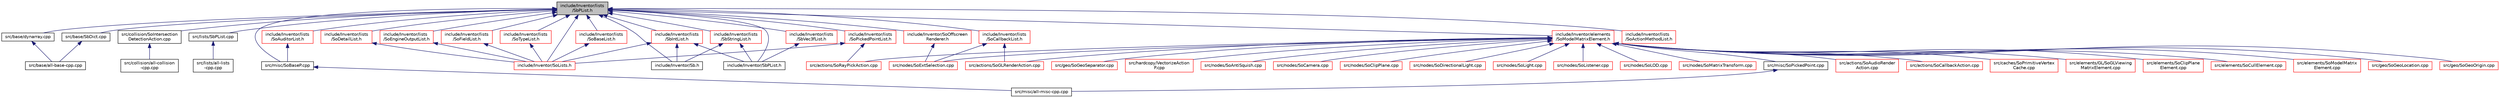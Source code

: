 digraph "include/Inventor/lists/SbPList.h"
{
 // LATEX_PDF_SIZE
  edge [fontname="Helvetica",fontsize="10",labelfontname="Helvetica",labelfontsize="10"];
  node [fontname="Helvetica",fontsize="10",shape=record];
  Node1 [label="include/Inventor/lists\l/SbPList.h",height=0.2,width=0.4,color="black", fillcolor="grey75", style="filled", fontcolor="black",tooltip=" "];
  Node1 -> Node2 [dir="back",color="midnightblue",fontsize="10",style="solid",fontname="Helvetica"];
  Node2 [label="src/base/dynarray.cpp",height=0.2,width=0.4,color="black", fillcolor="white", style="filled",URL="$dynarray_8cpp.html",tooltip=" "];
  Node2 -> Node3 [dir="back",color="midnightblue",fontsize="10",style="solid",fontname="Helvetica"];
  Node3 [label="src/base/all-base-cpp.cpp",height=0.2,width=0.4,color="black", fillcolor="white", style="filled",URL="$all-base-cpp_8cpp.html",tooltip=" "];
  Node1 -> Node4 [dir="back",color="midnightblue",fontsize="10",style="solid",fontname="Helvetica"];
  Node4 [label="src/base/SbDict.cpp",height=0.2,width=0.4,color="black", fillcolor="white", style="filled",URL="$SbDict_8cpp.html",tooltip=" "];
  Node4 -> Node3 [dir="back",color="midnightblue",fontsize="10",style="solid",fontname="Helvetica"];
  Node1 -> Node5 [dir="back",color="midnightblue",fontsize="10",style="solid",fontname="Helvetica"];
  Node5 [label="src/collision/SoIntersection\lDetectionAction.cpp",height=0.2,width=0.4,color="black", fillcolor="white", style="filled",URL="$SoIntersectionDetectionAction_8cpp.html",tooltip=" "];
  Node5 -> Node6 [dir="back",color="midnightblue",fontsize="10",style="solid",fontname="Helvetica"];
  Node6 [label="src/collision/all-collision\l-cpp.cpp",height=0.2,width=0.4,color="black", fillcolor="white", style="filled",URL="$all-collision-cpp_8cpp.html",tooltip=" "];
  Node1 -> Node7 [dir="back",color="midnightblue",fontsize="10",style="solid",fontname="Helvetica"];
  Node7 [label="src/lists/SbPList.cpp",height=0.2,width=0.4,color="black", fillcolor="white", style="filled",URL="$SbPList_8cpp.html",tooltip=" "];
  Node7 -> Node8 [dir="back",color="midnightblue",fontsize="10",style="solid",fontname="Helvetica"];
  Node8 [label="src/lists/all-lists\l-cpp.cpp",height=0.2,width=0.4,color="black", fillcolor="white", style="filled",URL="$all-lists-cpp_8cpp.html",tooltip=" "];
  Node1 -> Node9 [dir="back",color="midnightblue",fontsize="10",style="solid",fontname="Helvetica"];
  Node9 [label="src/misc/SoBaseP.cpp",height=0.2,width=0.4,color="black", fillcolor="white", style="filled",URL="$SoBaseP_8cpp.html",tooltip=" "];
  Node9 -> Node10 [dir="back",color="midnightblue",fontsize="10",style="solid",fontname="Helvetica"];
  Node10 [label="src/misc/all-misc-cpp.cpp",height=0.2,width=0.4,color="black", fillcolor="white", style="filled",URL="$all-misc-cpp_8cpp.html",tooltip=" "];
  Node1 -> Node11 [dir="back",color="midnightblue",fontsize="10",style="solid",fontname="Helvetica"];
  Node11 [label="include/Inventor/elements\l/SoModelMatrixElement.h",height=0.2,width=0.4,color="red", fillcolor="white", style="filled",URL="$SoModelMatrixElement_8h.html",tooltip=" "];
  Node11 -> Node12 [dir="back",color="midnightblue",fontsize="10",style="solid",fontname="Helvetica"];
  Node12 [label="src/actions/SoAudioRender\lAction.cpp",height=0.2,width=0.4,color="red", fillcolor="white", style="filled",URL="$SoAudioRenderAction_8cpp.html",tooltip=" "];
  Node11 -> Node14 [dir="back",color="midnightblue",fontsize="10",style="solid",fontname="Helvetica"];
  Node14 [label="src/actions/SoCallbackAction.cpp",height=0.2,width=0.4,color="red", fillcolor="white", style="filled",URL="$SoCallbackAction_8cpp.html",tooltip=" "];
  Node11 -> Node15 [dir="back",color="midnightblue",fontsize="10",style="solid",fontname="Helvetica"];
  Node15 [label="src/actions/SoGLRenderAction.cpp",height=0.2,width=0.4,color="red", fillcolor="white", style="filled",URL="$SoGLRenderAction_8cpp.html",tooltip=" "];
  Node11 -> Node16 [dir="back",color="midnightblue",fontsize="10",style="solid",fontname="Helvetica"];
  Node16 [label="src/actions/SoRayPickAction.cpp",height=0.2,width=0.4,color="red", fillcolor="white", style="filled",URL="$SoRayPickAction_8cpp.html",tooltip=" "];
  Node11 -> Node17 [dir="back",color="midnightblue",fontsize="10",style="solid",fontname="Helvetica"];
  Node17 [label="src/caches/SoPrimitiveVertex\lCache.cpp",height=0.2,width=0.4,color="red", fillcolor="white", style="filled",URL="$SoPrimitiveVertexCache_8cpp.html",tooltip=" "];
  Node11 -> Node19 [dir="back",color="midnightblue",fontsize="10",style="solid",fontname="Helvetica"];
  Node19 [label="src/elements/GL/SoGLViewing\lMatrixElement.cpp",height=0.2,width=0.4,color="red", fillcolor="white", style="filled",URL="$SoGLViewingMatrixElement_8cpp.html",tooltip=" "];
  Node11 -> Node21 [dir="back",color="midnightblue",fontsize="10",style="solid",fontname="Helvetica"];
  Node21 [label="src/elements/SoClipPlane\lElement.cpp",height=0.2,width=0.4,color="red", fillcolor="white", style="filled",URL="$SoClipPlaneElement_8cpp.html",tooltip=" "];
  Node11 -> Node23 [dir="back",color="midnightblue",fontsize="10",style="solid",fontname="Helvetica"];
  Node23 [label="src/elements/SoCullElement.cpp",height=0.2,width=0.4,color="red", fillcolor="white", style="filled",URL="$SoCullElement_8cpp.html",tooltip=" "];
  Node11 -> Node24 [dir="back",color="midnightblue",fontsize="10",style="solid",fontname="Helvetica"];
  Node24 [label="src/elements/SoModelMatrix\lElement.cpp",height=0.2,width=0.4,color="red", fillcolor="white", style="filled",URL="$SoModelMatrixElement_8cpp.html",tooltip=" "];
  Node11 -> Node25 [dir="back",color="midnightblue",fontsize="10",style="solid",fontname="Helvetica"];
  Node25 [label="src/geo/SoGeoLocation.cpp",height=0.2,width=0.4,color="red", fillcolor="white", style="filled",URL="$SoGeoLocation_8cpp.html",tooltip=" "];
  Node11 -> Node27 [dir="back",color="midnightblue",fontsize="10",style="solid",fontname="Helvetica"];
  Node27 [label="src/geo/SoGeoOrigin.cpp",height=0.2,width=0.4,color="red", fillcolor="white", style="filled",URL="$SoGeoOrigin_8cpp.html",tooltip=" "];
  Node11 -> Node28 [dir="back",color="midnightblue",fontsize="10",style="solid",fontname="Helvetica"];
  Node28 [label="src/geo/SoGeoSeparator.cpp",height=0.2,width=0.4,color="red", fillcolor="white", style="filled",URL="$SoGeoSeparator_8cpp.html",tooltip=" "];
  Node11 -> Node29 [dir="back",color="midnightblue",fontsize="10",style="solid",fontname="Helvetica"];
  Node29 [label="src/hardcopy/VectorizeAction\lP.cpp",height=0.2,width=0.4,color="red", fillcolor="white", style="filled",URL="$VectorizeActionP_8cpp.html",tooltip=" "];
  Node11 -> Node31 [dir="back",color="midnightblue",fontsize="10",style="solid",fontname="Helvetica"];
  Node31 [label="src/misc/SoPickedPoint.cpp",height=0.2,width=0.4,color="black", fillcolor="white", style="filled",URL="$SoPickedPoint_8cpp.html",tooltip=" "];
  Node31 -> Node10 [dir="back",color="midnightblue",fontsize="10",style="solid",fontname="Helvetica"];
  Node11 -> Node32 [dir="back",color="midnightblue",fontsize="10",style="solid",fontname="Helvetica"];
  Node32 [label="src/nodes/SoAntiSquish.cpp",height=0.2,width=0.4,color="red", fillcolor="white", style="filled",URL="$SoAntiSquish_8cpp.html",tooltip=" "];
  Node11 -> Node34 [dir="back",color="midnightblue",fontsize="10",style="solid",fontname="Helvetica"];
  Node34 [label="src/nodes/SoCamera.cpp",height=0.2,width=0.4,color="red", fillcolor="white", style="filled",URL="$SoCamera_8cpp.html",tooltip=" "];
  Node11 -> Node35 [dir="back",color="midnightblue",fontsize="10",style="solid",fontname="Helvetica"];
  Node35 [label="src/nodes/SoClipPlane.cpp",height=0.2,width=0.4,color="red", fillcolor="white", style="filled",URL="$SoClipPlane_8cpp.html",tooltip=" "];
  Node11 -> Node36 [dir="back",color="midnightblue",fontsize="10",style="solid",fontname="Helvetica"];
  Node36 [label="src/nodes/SoDirectionalLight.cpp",height=0.2,width=0.4,color="red", fillcolor="white", style="filled",URL="$SoDirectionalLight_8cpp.html",tooltip=" "];
  Node11 -> Node37 [dir="back",color="midnightblue",fontsize="10",style="solid",fontname="Helvetica"];
  Node37 [label="src/nodes/SoExtSelection.cpp",height=0.2,width=0.4,color="red", fillcolor="white", style="filled",URL="$SoExtSelection_8cpp.html",tooltip=" "];
  Node11 -> Node38 [dir="back",color="midnightblue",fontsize="10",style="solid",fontname="Helvetica"];
  Node38 [label="src/nodes/SoLight.cpp",height=0.2,width=0.4,color="red", fillcolor="white", style="filled",URL="$SoLight_8cpp.html",tooltip=" "];
  Node11 -> Node39 [dir="back",color="midnightblue",fontsize="10",style="solid",fontname="Helvetica"];
  Node39 [label="src/nodes/SoListener.cpp",height=0.2,width=0.4,color="red", fillcolor="white", style="filled",URL="$SoListener_8cpp.html",tooltip=" "];
  Node11 -> Node40 [dir="back",color="midnightblue",fontsize="10",style="solid",fontname="Helvetica"];
  Node40 [label="src/nodes/SoLOD.cpp",height=0.2,width=0.4,color="red", fillcolor="white", style="filled",URL="$SoLOD_8cpp.html",tooltip=" "];
  Node11 -> Node41 [dir="back",color="midnightblue",fontsize="10",style="solid",fontname="Helvetica"];
  Node41 [label="src/nodes/SoMatrixTransform.cpp",height=0.2,width=0.4,color="red", fillcolor="white", style="filled",URL="$SoMatrixTransform_8cpp.html",tooltip=" "];
  Node1 -> Node90 [dir="back",color="midnightblue",fontsize="10",style="solid",fontname="Helvetica"];
  Node90 [label="include/Inventor/lists\l/SbIntList.h",height=0.2,width=0.4,color="red", fillcolor="white", style="filled",URL="$SbIntList_8h.html",tooltip=" "];
  Node90 -> Node91 [dir="back",color="midnightblue",fontsize="10",style="solid",fontname="Helvetica"];
  Node91 [label="include/Inventor/Sb.h",height=0.2,width=0.4,color="black", fillcolor="white", style="filled",URL="$Sb_8h.html",tooltip=" "];
  Node90 -> Node108 [dir="back",color="midnightblue",fontsize="10",style="solid",fontname="Helvetica"];
  Node108 [label="include/Inventor/SbPList.h",height=0.2,width=0.4,color="black", fillcolor="white", style="filled",URL="$SbPList_8h.html",tooltip=" "];
  Node90 -> Node1248 [dir="back",color="midnightblue",fontsize="10",style="solid",fontname="Helvetica"];
  Node1248 [label="include/Inventor/SoLists.h",height=0.2,width=0.4,color="red", fillcolor="white", style="filled",URL="$SoLists_8h.html",tooltip=" "];
  Node1 -> Node1289 [dir="back",color="midnightblue",fontsize="10",style="solid",fontname="Helvetica"];
  Node1289 [label="include/Inventor/lists\l/SbStringList.h",height=0.2,width=0.4,color="red", fillcolor="white", style="filled",URL="$SbStringList_8h.html",tooltip=" "];
  Node1289 -> Node91 [dir="back",color="midnightblue",fontsize="10",style="solid",fontname="Helvetica"];
  Node1289 -> Node108 [dir="back",color="midnightblue",fontsize="10",style="solid",fontname="Helvetica"];
  Node1 -> Node957 [dir="back",color="midnightblue",fontsize="10",style="solid",fontname="Helvetica"];
  Node957 [label="include/Inventor/lists\l/SbVec3fList.h",height=0.2,width=0.4,color="red", fillcolor="white", style="filled",URL="$SbVec3fList_8h.html",tooltip=" "];
  Node957 -> Node108 [dir="back",color="midnightblue",fontsize="10",style="solid",fontname="Helvetica"];
  Node1 -> Node1291 [dir="back",color="midnightblue",fontsize="10",style="solid",fontname="Helvetica"];
  Node1291 [label="include/Inventor/lists\l/SoActionMethodList.h",height=0.2,width=0.4,color="red", fillcolor="white", style="filled",URL="$SoActionMethodList_8h.html",tooltip=" "];
  Node1 -> Node1292 [dir="back",color="midnightblue",fontsize="10",style="solid",fontname="Helvetica"];
  Node1292 [label="include/Inventor/lists\l/SoAuditorList.h",height=0.2,width=0.4,color="red", fillcolor="white", style="filled",URL="$lists_2SoAuditorList_8h.html",tooltip=" "];
  Node1292 -> Node9 [dir="back",color="midnightblue",fontsize="10",style="solid",fontname="Helvetica"];
  Node1 -> Node1331 [dir="back",color="midnightblue",fontsize="10",style="solid",fontname="Helvetica"];
  Node1331 [label="include/Inventor/lists\l/SoBaseList.h",height=0.2,width=0.4,color="red", fillcolor="white", style="filled",URL="$SoBaseList_8h.html",tooltip=" "];
  Node1331 -> Node1248 [dir="back",color="midnightblue",fontsize="10",style="solid",fontname="Helvetica"];
  Node1 -> Node1340 [dir="back",color="midnightblue",fontsize="10",style="solid",fontname="Helvetica"];
  Node1340 [label="include/Inventor/lists\l/SoCallbackList.h",height=0.2,width=0.4,color="red", fillcolor="white", style="filled",URL="$lists_2SoCallbackList_8h.html",tooltip=" "];
  Node1340 -> Node15 [dir="back",color="midnightblue",fontsize="10",style="solid",fontname="Helvetica"];
  Node1340 -> Node37 [dir="back",color="midnightblue",fontsize="10",style="solid",fontname="Helvetica"];
  Node1 -> Node1343 [dir="back",color="midnightblue",fontsize="10",style="solid",fontname="Helvetica"];
  Node1343 [label="include/Inventor/lists\l/SoDetailList.h",height=0.2,width=0.4,color="red", fillcolor="white", style="filled",URL="$SoDetailList_8h.html",tooltip=" "];
  Node1343 -> Node1248 [dir="back",color="midnightblue",fontsize="10",style="solid",fontname="Helvetica"];
  Node1 -> Node1345 [dir="back",color="midnightblue",fontsize="10",style="solid",fontname="Helvetica"];
  Node1345 [label="include/Inventor/lists\l/SoEngineOutputList.h",height=0.2,width=0.4,color="red", fillcolor="white", style="filled",URL="$SoEngineOutputList_8h.html",tooltip=" "];
  Node1345 -> Node1248 [dir="back",color="midnightblue",fontsize="10",style="solid",fontname="Helvetica"];
  Node1 -> Node1347 [dir="back",color="midnightblue",fontsize="10",style="solid",fontname="Helvetica"];
  Node1347 [label="include/Inventor/lists\l/SoFieldList.h",height=0.2,width=0.4,color="red", fillcolor="white", style="filled",URL="$SoFieldList_8h.html",tooltip=" "];
  Node1347 -> Node1248 [dir="back",color="midnightblue",fontsize="10",style="solid",fontname="Helvetica"];
  Node1 -> Node1350 [dir="back",color="midnightblue",fontsize="10",style="solid",fontname="Helvetica"];
  Node1350 [label="include/Inventor/lists\l/SoPickedPointList.h",height=0.2,width=0.4,color="red", fillcolor="white", style="filled",URL="$SoPickedPointList_8h.html",tooltip=" "];
  Node1350 -> Node16 [dir="back",color="midnightblue",fontsize="10",style="solid",fontname="Helvetica"];
  Node1350 -> Node1248 [dir="back",color="midnightblue",fontsize="10",style="solid",fontname="Helvetica"];
  Node1 -> Node1351 [dir="back",color="midnightblue",fontsize="10",style="solid",fontname="Helvetica"];
  Node1351 [label="include/Inventor/lists\l/SoTypeList.h",height=0.2,width=0.4,color="red", fillcolor="white", style="filled",URL="$SoTypeList_8h.html",tooltip=" "];
  Node1351 -> Node1248 [dir="back",color="midnightblue",fontsize="10",style="solid",fontname="Helvetica"];
  Node1 -> Node91 [dir="back",color="midnightblue",fontsize="10",style="solid",fontname="Helvetica"];
  Node1 -> Node108 [dir="back",color="midnightblue",fontsize="10",style="solid",fontname="Helvetica"];
  Node1 -> Node1248 [dir="back",color="midnightblue",fontsize="10",style="solid",fontname="Helvetica"];
  Node1 -> Node766 [dir="back",color="midnightblue",fontsize="10",style="solid",fontname="Helvetica"];
  Node766 [label="include/Inventor/SoOffscreen\lRenderer.h",height=0.2,width=0.4,color="red", fillcolor="white", style="filled",URL="$SoOffscreenRenderer_8h.html",tooltip=" "];
  Node766 -> Node37 [dir="back",color="midnightblue",fontsize="10",style="solid",fontname="Helvetica"];
}
